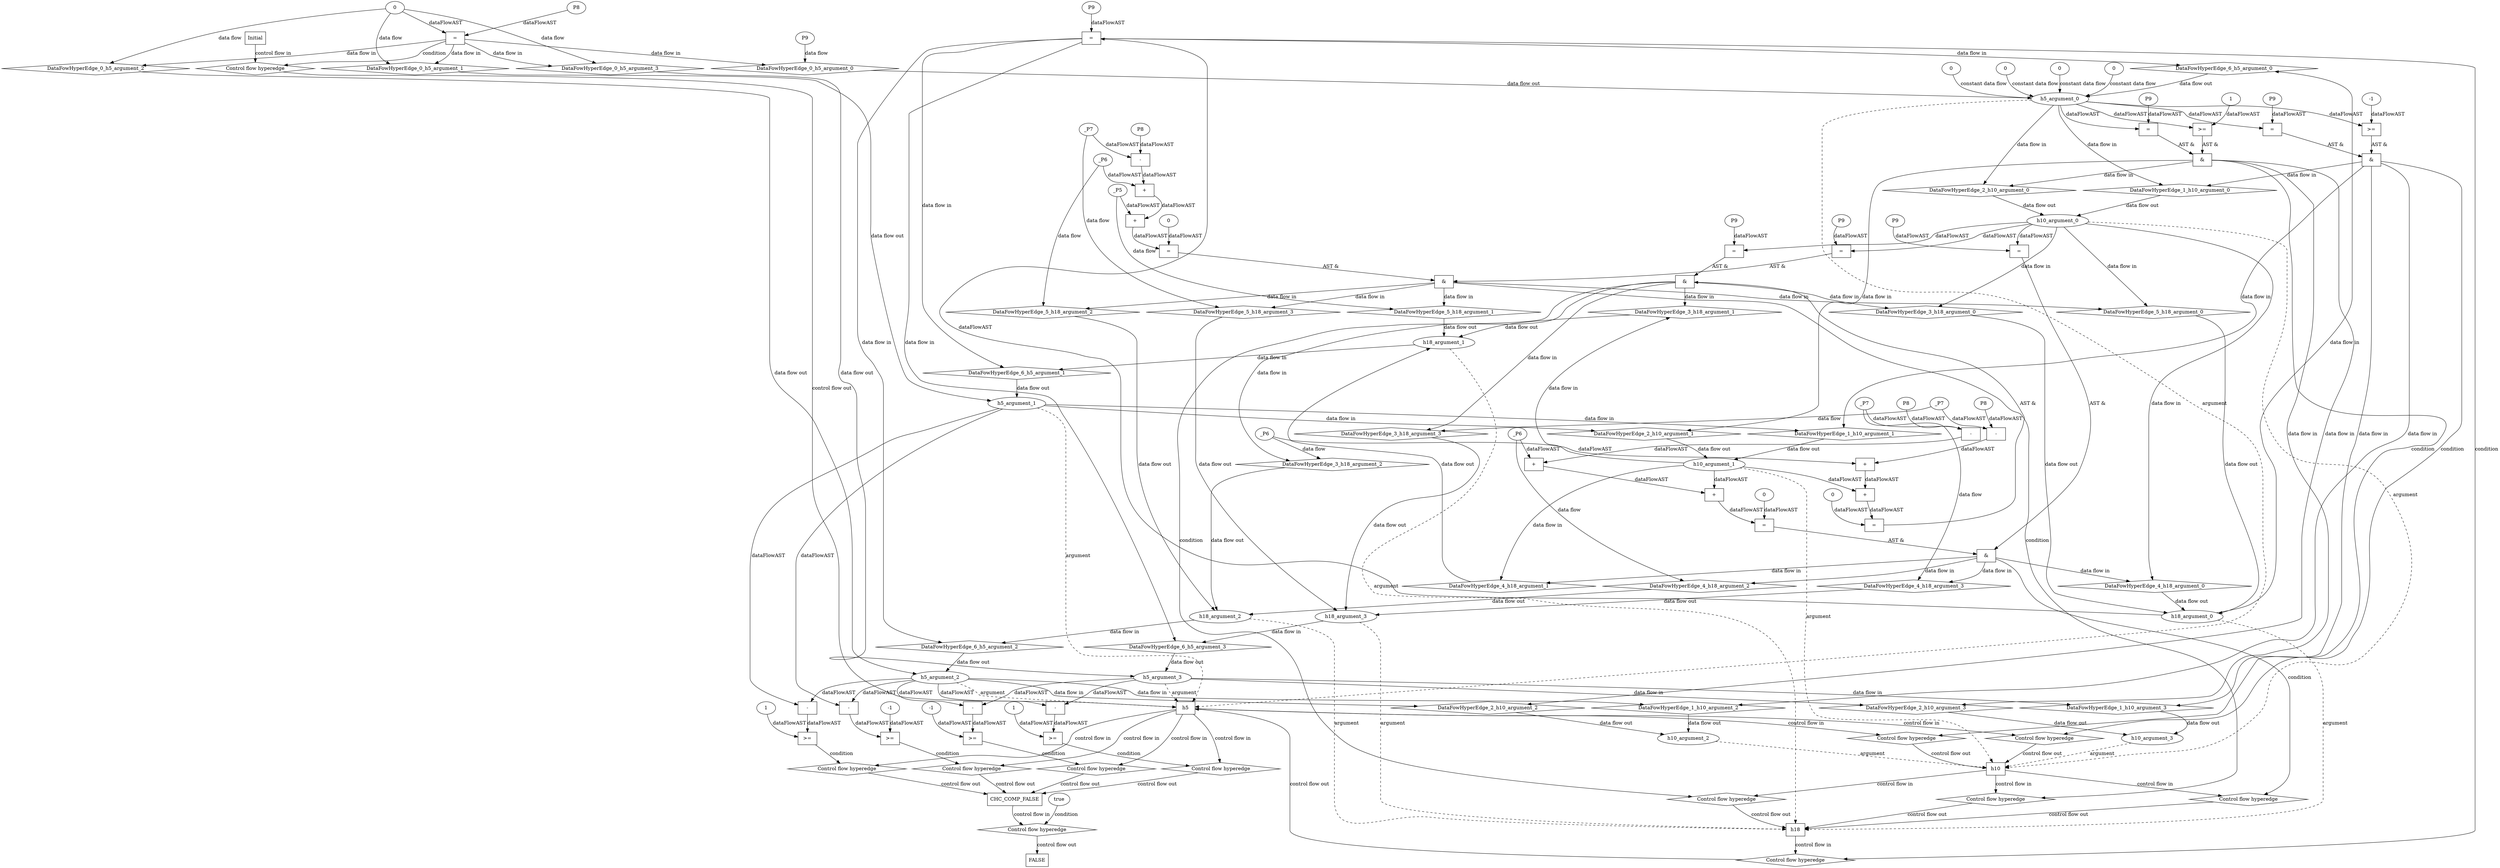 digraph dag {
"CHC_COMP_FALSE" [label="CHC_COMP_FALSE" nodeName="CHC_COMP_FALSE" class=cfn  shape="rect"];
"h10" [label="h10" nodeName="h10" class=cfn  shape="rect"];
"h18" [label="h18" nodeName="h18" class=cfn  shape="rect"];
"h5" [label="h5" nodeName="h5" class=cfn  shape="rect"];
FALSE [label="FALSE" nodeName=FALSE class=cfn  shape="rect"];
Initial [label="Initial" nodeName=Initial class=cfn  shape="rect"];
ControlFowHyperEdge_0 [label="Control flow hyperedge" nodeName=ControlFowHyperEdge_0 class=controlFlowHyperEdge shape="diamond"];
"Initial" -> ControlFowHyperEdge_0 [label="control flow in"]
ControlFowHyperEdge_0 -> "h5" [label="control flow out"]
ControlFowHyperEdge_1 [label="Control flow hyperedge" nodeName=ControlFowHyperEdge_1 class=controlFlowHyperEdge shape="diamond"];
"h5" -> ControlFowHyperEdge_1 [label="control flow in"]
ControlFowHyperEdge_1 -> "h10" [label="control flow out"]
ControlFowHyperEdge_2 [label="Control flow hyperedge" nodeName=ControlFowHyperEdge_2 class=controlFlowHyperEdge shape="diamond"];
"h5" -> ControlFowHyperEdge_2 [label="control flow in"]
ControlFowHyperEdge_2 -> "h10" [label="control flow out"]
ControlFowHyperEdge_3 [label="Control flow hyperedge" nodeName=ControlFowHyperEdge_3 class=controlFlowHyperEdge shape="diamond"];
"h10" -> ControlFowHyperEdge_3 [label="control flow in"]
ControlFowHyperEdge_3 -> "h18" [label="control flow out"]
ControlFowHyperEdge_4 [label="Control flow hyperedge" nodeName=ControlFowHyperEdge_4 class=controlFlowHyperEdge shape="diamond"];
"h10" -> ControlFowHyperEdge_4 [label="control flow in"]
ControlFowHyperEdge_4 -> "h18" [label="control flow out"]
ControlFowHyperEdge_5 [label="Control flow hyperedge" nodeName=ControlFowHyperEdge_5 class=controlFlowHyperEdge shape="diamond"];
"h10" -> ControlFowHyperEdge_5 [label="control flow in"]
ControlFowHyperEdge_5 -> "h18" [label="control flow out"]
ControlFowHyperEdge_6 [label="Control flow hyperedge" nodeName=ControlFowHyperEdge_6 class=controlFlowHyperEdge shape="diamond"];
"h18" -> ControlFowHyperEdge_6 [label="control flow in"]
ControlFowHyperEdge_6 -> "h5" [label="control flow out"]
ControlFowHyperEdge_7 [label="Control flow hyperedge" nodeName=ControlFowHyperEdge_7 class=controlFlowHyperEdge shape="diamond"];
"h5" -> ControlFowHyperEdge_7 [label="control flow in"]
ControlFowHyperEdge_7 -> "CHC_COMP_FALSE" [label="control flow out"]
ControlFowHyperEdge_8 [label="Control flow hyperedge" nodeName=ControlFowHyperEdge_8 class=controlFlowHyperEdge shape="diamond"];
"h5" -> ControlFowHyperEdge_8 [label="control flow in"]
ControlFowHyperEdge_8 -> "CHC_COMP_FALSE" [label="control flow out"]
ControlFowHyperEdge_9 [label="Control flow hyperedge" nodeName=ControlFowHyperEdge_9 class=controlFlowHyperEdge shape="diamond"];
"h5" -> ControlFowHyperEdge_9 [label="control flow in"]
ControlFowHyperEdge_9 -> "CHC_COMP_FALSE" [label="control flow out"]
ControlFowHyperEdge_10 [label="Control flow hyperedge" nodeName=ControlFowHyperEdge_10 class=controlFlowHyperEdge shape="diamond"];
"h5" -> ControlFowHyperEdge_10 [label="control flow in"]
ControlFowHyperEdge_10 -> "CHC_COMP_FALSE" [label="control flow out"]
ControlFowHyperEdge_11 [label="Control flow hyperedge" nodeName=ControlFowHyperEdge_11 class=controlFlowHyperEdge shape="diamond"];
"CHC_COMP_FALSE" -> ControlFowHyperEdge_11 [label="control flow in"]
ControlFowHyperEdge_11 -> "FALSE" [label="control flow out"]
"h5_argument_0" [label="h5_argument_0" nodeName=argument0 class=argument  head="h5" shape="oval"];
"h5_argument_0" -> "h5"[label="argument" style="dashed"]
"h5_argument_1" [label="h5_argument_1" nodeName=argument1 class=argument  head="h5" shape="oval"];
"h5_argument_1" -> "h5"[label="argument" style="dashed"]
"h5_argument_2" [label="h5_argument_2" nodeName=argument2 class=argument  head="h5" shape="oval"];
"h5_argument_2" -> "h5"[label="argument" style="dashed"]
"h5_argument_3" [label="h5_argument_3" nodeName=argument3 class=argument  head="h5" shape="oval"];
"h5_argument_3" -> "h5"[label="argument" style="dashed"]
"h10_argument_0" [label="h10_argument_0" nodeName=argument0 class=argument  head="h10" shape="oval"];
"h10_argument_0" -> "h10"[label="argument" style="dashed"]
"h10_argument_1" [label="h10_argument_1" nodeName=argument1 class=argument  head="h10" shape="oval"];
"h10_argument_1" -> "h10"[label="argument" style="dashed"]
"h10_argument_2" [label="h10_argument_2" nodeName=argument2 class=argument  head="h10" shape="oval"];
"h10_argument_2" -> "h10"[label="argument" style="dashed"]
"h10_argument_3" [label="h10_argument_3" nodeName=argument3 class=argument  head="h10" shape="oval"];
"h10_argument_3" -> "h10"[label="argument" style="dashed"]
"h18_argument_0" [label="h18_argument_0" nodeName=argument0 class=argument  head="h18" shape="oval"];
"h18_argument_0" -> "h18"[label="argument" style="dashed"]
"h18_argument_1" [label="h18_argument_1" nodeName=argument1 class=argument  head="h18" shape="oval"];
"h18_argument_1" -> "h18"[label="argument" style="dashed"]
"h18_argument_2" [label="h18_argument_2" nodeName=argument2 class=argument  head="h18" shape="oval"];
"h18_argument_2" -> "h18"[label="argument" style="dashed"]
"h18_argument_3" [label="h18_argument_3" nodeName=argument3 class=argument  head="h18" shape="oval"];
"h18_argument_3" -> "h18"[label="argument" style="dashed"]

"xxxh5___Initial_0xxxguard_0_node_0" [label="=" nodeName="xxxh5___Initial_0xxxguard_0_node_0" class=Operator  shape="rect"];
"xxxh5___Initial_0xxxguard_0_node_1" [label="P8" nodeName="xxxh5___Initial_0xxxguard_0_node_1" class=Constant ];
"xxxh5___Initial_0xxxguard_0_node_1" -> "xxxh5___Initial_0xxxguard_0_node_0"[label="dataFlowAST"]
"xxxh5___Initial_0xxxdataFlow1_node_0" -> "xxxh5___Initial_0xxxguard_0_node_0"[label="dataFlowAST"]

"xxxh5___Initial_0xxxguard_0_node_0" -> "ControlFowHyperEdge_0" [label="condition"];
"xxxh5___Initial_0xxxdataFlow_0_node_0" [label="P9" nodeName="xxxh5___Initial_0xxxdataFlow_0_node_0" class=Constant ];

"xxxh5___Initial_0xxxdataFlow_0_node_0" -> "DataFowHyperEdge_0_h5_argument_0" [label="data flow"];
"xxxh5___Initial_0xxxdataFlow1_node_0" [label="0" nodeName="xxxh5___Initial_0xxxdataFlow1_node_0" class=Literal ];

"xxxh5___Initial_0xxxdataFlow1_node_0" -> "DataFowHyperEdge_0_h5_argument_1" [label="data flow"];

"xxxh5___Initial_0xxxdataFlow1_node_0" -> "DataFowHyperEdge_0_h5_argument_2" [label="data flow"];

"xxxh5___Initial_0xxxdataFlow1_node_0" -> "DataFowHyperEdge_0_h5_argument_3" [label="data flow"];
"xxxh10___h5_1xxx_and" [label="&" nodeName="xxxh10___h5_1xxx_and" class=Operator shape="rect"];
"xxxh10___h5_1xxxguard_0_node_0" [label=">=" nodeName="xxxh10___h5_1xxxguard_0_node_0" class=Operator  shape="rect"];
"xxxh10___h5_1xxxguard_0_node_1" [label="-1" nodeName="xxxh10___h5_1xxxguard_0_node_1" class=Literal ];
"xxxh10___h5_1xxxguard_0_node_1" -> "xxxh10___h5_1xxxguard_0_node_0"[label="dataFlowAST"]
"h5_argument_0" -> "xxxh10___h5_1xxxguard_0_node_0"[label="dataFlowAST"]

"xxxh10___h5_1xxxguard_0_node_0" -> "xxxh10___h5_1xxx_and" [label="AST &"];
"xxxh10___h5_1xxxguard1_node_0" [label="=" nodeName="xxxh10___h5_1xxxguard1_node_0" class=Operator  shape="rect"];
"xxxh10___h5_1xxxguard1_node_1" [label="P9" nodeName="xxxh10___h5_1xxxguard1_node_1" class=Constant ];
"xxxh10___h5_1xxxguard1_node_1" -> "xxxh10___h5_1xxxguard1_node_0"[label="dataFlowAST"]
"h5_argument_0" -> "xxxh10___h5_1xxxguard1_node_0"[label="dataFlowAST"]

"xxxh10___h5_1xxxguard1_node_0" -> "xxxh10___h5_1xxx_and" [label="AST &"];
"xxxh10___h5_1xxx_and" -> "ControlFowHyperEdge_1" [label="condition"];
"xxxh10___h5_2xxx_and" [label="&" nodeName="xxxh10___h5_2xxx_and" class=Operator shape="rect"];
"xxxh10___h5_2xxxguard_0_node_0" [label=">=" nodeName="xxxh10___h5_2xxxguard_0_node_0" class=Operator  shape="rect"];
"xxxh10___h5_2xxxguard_0_node_2" [label="1" nodeName="xxxh10___h5_2xxxguard_0_node_2" class=Literal ];
"h5_argument_0" -> "xxxh10___h5_2xxxguard_0_node_0"[label="dataFlowAST"]
"xxxh10___h5_2xxxguard_0_node_2" -> "xxxh10___h5_2xxxguard_0_node_0"[label="dataFlowAST"]

"xxxh10___h5_2xxxguard_0_node_0" -> "xxxh10___h5_2xxx_and" [label="AST &"];
"xxxh10___h5_2xxxguard1_node_0" [label="=" nodeName="xxxh10___h5_2xxxguard1_node_0" class=Operator  shape="rect"];
"xxxh10___h5_2xxxguard1_node_1" [label="P9" nodeName="xxxh10___h5_2xxxguard1_node_1" class=Constant ];
"xxxh10___h5_2xxxguard1_node_1" -> "xxxh10___h5_2xxxguard1_node_0"[label="dataFlowAST"]
"h5_argument_0" -> "xxxh10___h5_2xxxguard1_node_0"[label="dataFlowAST"]

"xxxh10___h5_2xxxguard1_node_0" -> "xxxh10___h5_2xxx_and" [label="AST &"];
"xxxh10___h5_2xxx_and" -> "ControlFowHyperEdge_2" [label="condition"];
"xxxh18___h10_3xxx_and" [label="&" nodeName="xxxh18___h10_3xxx_and" class=Operator shape="rect"];
"xxxh18___h10_3xxxguard_0_node_0" [label="=" nodeName="xxxh18___h10_3xxxguard_0_node_0" class=Operator  shape="rect"];
"xxxh18___h10_3xxxguard_0_node_1" [label="P9" nodeName="xxxh18___h10_3xxxguard_0_node_1" class=Constant ];
"xxxh18___h10_3xxxguard_0_node_1" -> "xxxh18___h10_3xxxguard_0_node_0"[label="dataFlowAST"]
"h10_argument_0" -> "xxxh18___h10_3xxxguard_0_node_0"[label="dataFlowAST"]

"xxxh18___h10_3xxxguard_0_node_0" -> "xxxh18___h10_3xxx_and" [label="AST &"];
"xxxh18___h10_3xxxguard1_node_0" [label="=" nodeName="xxxh18___h10_3xxxguard1_node_0" class=Operator  shape="rect"];
"xxxh18___h10_3xxxguard1_node_1" [label="+" nodeName="xxxh18___h10_3xxxguard1_node_1" class= Operator shape="rect"];
"xxxh18___h10_3xxxguard1_node_3" [label="+" nodeName="xxxh18___h10_3xxxguard1_node_3" class= Operator shape="rect"];
"xxxh18___h10_3xxxguard1_node_5" [label="-" nodeName="xxxh18___h10_3xxxguard1_node_5" class= Operator shape="rect"];
"xxxh18___h10_3xxxguard1_node_7" [label="P8" nodeName="xxxh18___h10_3xxxguard1_node_7" class=Constant ];
"xxxh18___h10_3xxxguard1_node_8" [label="0" nodeName="xxxh18___h10_3xxxguard1_node_8" class=Literal ];
"xxxh18___h10_3xxxguard1_node_1" -> "xxxh18___h10_3xxxguard1_node_0"[label="dataFlowAST"]
"xxxh18___h10_3xxxguard1_node_8" -> "xxxh18___h10_3xxxguard1_node_0"[label="dataFlowAST"]
"h10_argument_1" -> "xxxh18___h10_3xxxguard1_node_1"[label="dataFlowAST"]
"xxxh18___h10_3xxxguard1_node_3" -> "xxxh18___h10_3xxxguard1_node_1"[label="dataFlowAST"]
"xxxh18___h10_3xxxdataFlow_0_node_0" -> "xxxh18___h10_3xxxguard1_node_3"[label="dataFlowAST"]
"xxxh18___h10_3xxxguard1_node_5" -> "xxxh18___h10_3xxxguard1_node_3"[label="dataFlowAST"]
"xxxh18___h10_3xxxdataFlow1_node_0" -> "xxxh18___h10_3xxxguard1_node_5"[label="dataFlowAST"]
"xxxh18___h10_3xxxguard1_node_7" -> "xxxh18___h10_3xxxguard1_node_5"[label="dataFlowAST"]

"xxxh18___h10_3xxxguard1_node_0" -> "xxxh18___h10_3xxx_and" [label="AST &"];
"xxxh18___h10_3xxx_and" -> "ControlFowHyperEdge_3" [label="condition"];
"xxxh18___h10_3xxxdataFlow_0_node_0" [label="_P6" nodeName="xxxh18___h10_3xxxdataFlow_0_node_0" class=Constant ];

"xxxh18___h10_3xxxdataFlow_0_node_0" -> "DataFowHyperEdge_3_h18_argument_2" [label="data flow"];
"xxxh18___h10_3xxxdataFlow1_node_0" [label="_P7" nodeName="xxxh18___h10_3xxxdataFlow1_node_0" class=Constant ];

"xxxh18___h10_3xxxdataFlow1_node_0" -> "DataFowHyperEdge_3_h18_argument_3" [label="data flow"];
"xxxh18___h10_4xxx_and" [label="&" nodeName="xxxh18___h10_4xxx_and" class=Operator shape="rect"];
"xxxh18___h10_4xxxguard_0_node_0" [label="=" nodeName="xxxh18___h10_4xxxguard_0_node_0" class=Operator  shape="rect"];
"xxxh18___h10_4xxxguard_0_node_1" [label="P9" nodeName="xxxh18___h10_4xxxguard_0_node_1" class=Constant ];
"xxxh18___h10_4xxxguard_0_node_1" -> "xxxh18___h10_4xxxguard_0_node_0"[label="dataFlowAST"]
"h10_argument_0" -> "xxxh18___h10_4xxxguard_0_node_0"[label="dataFlowAST"]

"xxxh18___h10_4xxxguard_0_node_0" -> "xxxh18___h10_4xxx_and" [label="AST &"];
"xxxh18___h10_4xxxguard1_node_0" [label="=" nodeName="xxxh18___h10_4xxxguard1_node_0" class=Operator  shape="rect"];
"xxxh18___h10_4xxxguard1_node_1" [label="+" nodeName="xxxh18___h10_4xxxguard1_node_1" class= Operator shape="rect"];
"xxxh18___h10_4xxxguard1_node_3" [label="+" nodeName="xxxh18___h10_4xxxguard1_node_3" class= Operator shape="rect"];
"xxxh18___h10_4xxxguard1_node_5" [label="-" nodeName="xxxh18___h10_4xxxguard1_node_5" class= Operator shape="rect"];
"xxxh18___h10_4xxxguard1_node_7" [label="P8" nodeName="xxxh18___h10_4xxxguard1_node_7" class=Constant ];
"xxxh18___h10_4xxxguard1_node_8" [label="0" nodeName="xxxh18___h10_4xxxguard1_node_8" class=Literal ];
"xxxh18___h10_4xxxguard1_node_1" -> "xxxh18___h10_4xxxguard1_node_0"[label="dataFlowAST"]
"xxxh18___h10_4xxxguard1_node_8" -> "xxxh18___h10_4xxxguard1_node_0"[label="dataFlowAST"]
"h10_argument_1" -> "xxxh18___h10_4xxxguard1_node_1"[label="dataFlowAST"]
"xxxh18___h10_4xxxguard1_node_3" -> "xxxh18___h10_4xxxguard1_node_1"[label="dataFlowAST"]
"xxxh18___h10_4xxxdataFlow_0_node_0" -> "xxxh18___h10_4xxxguard1_node_3"[label="dataFlowAST"]
"xxxh18___h10_4xxxguard1_node_5" -> "xxxh18___h10_4xxxguard1_node_3"[label="dataFlowAST"]
"xxxh18___h10_4xxxdataFlow1_node_0" -> "xxxh18___h10_4xxxguard1_node_5"[label="dataFlowAST"]
"xxxh18___h10_4xxxguard1_node_7" -> "xxxh18___h10_4xxxguard1_node_5"[label="dataFlowAST"]

"xxxh18___h10_4xxxguard1_node_0" -> "xxxh18___h10_4xxx_and" [label="AST &"];
"xxxh18___h10_4xxx_and" -> "ControlFowHyperEdge_4" [label="condition"];
"xxxh18___h10_4xxxdataFlow_0_node_0" [label="_P6" nodeName="xxxh18___h10_4xxxdataFlow_0_node_0" class=Constant ];

"xxxh18___h10_4xxxdataFlow_0_node_0" -> "DataFowHyperEdge_4_h18_argument_2" [label="data flow"];
"xxxh18___h10_4xxxdataFlow1_node_0" [label="_P7" nodeName="xxxh18___h10_4xxxdataFlow1_node_0" class=Constant ];

"xxxh18___h10_4xxxdataFlow1_node_0" -> "DataFowHyperEdge_4_h18_argument_3" [label="data flow"];
"xxxh18___h10_5xxx_and" [label="&" nodeName="xxxh18___h10_5xxx_and" class=Operator shape="rect"];
"xxxh18___h10_5xxxguard_0_node_0" [label="=" nodeName="xxxh18___h10_5xxxguard_0_node_0" class=Operator  shape="rect"];
"xxxh18___h10_5xxxguard_0_node_1" [label="P9" nodeName="xxxh18___h10_5xxxguard_0_node_1" class=Constant ];
"xxxh18___h10_5xxxguard_0_node_1" -> "xxxh18___h10_5xxxguard_0_node_0"[label="dataFlowAST"]
"h10_argument_0" -> "xxxh18___h10_5xxxguard_0_node_0"[label="dataFlowAST"]

"xxxh18___h10_5xxxguard_0_node_0" -> "xxxh18___h10_5xxx_and" [label="AST &"];
"xxxh18___h10_5xxxguard1_node_0" [label="=" nodeName="xxxh18___h10_5xxxguard1_node_0" class=Operator  shape="rect"];
"xxxh18___h10_5xxxguard1_node_1" [label="+" nodeName="xxxh18___h10_5xxxguard1_node_1" class= Operator shape="rect"];
"xxxh18___h10_5xxxguard1_node_3" [label="+" nodeName="xxxh18___h10_5xxxguard1_node_3" class= Operator shape="rect"];
"xxxh18___h10_5xxxguard1_node_5" [label="-" nodeName="xxxh18___h10_5xxxguard1_node_5" class= Operator shape="rect"];
"xxxh18___h10_5xxxguard1_node_7" [label="P8" nodeName="xxxh18___h10_5xxxguard1_node_7" class=Constant ];
"xxxh18___h10_5xxxguard1_node_8" [label="0" nodeName="xxxh18___h10_5xxxguard1_node_8" class=Literal ];
"xxxh18___h10_5xxxguard1_node_1" -> "xxxh18___h10_5xxxguard1_node_0"[label="dataFlowAST"]
"xxxh18___h10_5xxxguard1_node_8" -> "xxxh18___h10_5xxxguard1_node_0"[label="dataFlowAST"]
"xxxh18___h10_5xxxdataFlow_0_node_0" -> "xxxh18___h10_5xxxguard1_node_1"[label="dataFlowAST"]
"xxxh18___h10_5xxxguard1_node_3" -> "xxxh18___h10_5xxxguard1_node_1"[label="dataFlowAST"]
"xxxh18___h10_5xxxdataFlow1_node_0" -> "xxxh18___h10_5xxxguard1_node_3"[label="dataFlowAST"]
"xxxh18___h10_5xxxguard1_node_5" -> "xxxh18___h10_5xxxguard1_node_3"[label="dataFlowAST"]
"xxxh18___h10_5xxxdataFlow2_node_0" -> "xxxh18___h10_5xxxguard1_node_5"[label="dataFlowAST"]
"xxxh18___h10_5xxxguard1_node_7" -> "xxxh18___h10_5xxxguard1_node_5"[label="dataFlowAST"]

"xxxh18___h10_5xxxguard1_node_0" -> "xxxh18___h10_5xxx_and" [label="AST &"];
"xxxh18___h10_5xxx_and" -> "ControlFowHyperEdge_5" [label="condition"];
"xxxh18___h10_5xxxdataFlow_0_node_0" [label="_P5" nodeName="xxxh18___h10_5xxxdataFlow_0_node_0" class=Constant ];

"xxxh18___h10_5xxxdataFlow_0_node_0" -> "DataFowHyperEdge_5_h18_argument_1" [label="data flow"];
"xxxh18___h10_5xxxdataFlow1_node_0" [label="_P6" nodeName="xxxh18___h10_5xxxdataFlow1_node_0" class=Constant ];

"xxxh18___h10_5xxxdataFlow1_node_0" -> "DataFowHyperEdge_5_h18_argument_2" [label="data flow"];
"xxxh18___h10_5xxxdataFlow2_node_0" [label="_P7" nodeName="xxxh18___h10_5xxxdataFlow2_node_0" class=Constant ];

"xxxh18___h10_5xxxdataFlow2_node_0" -> "DataFowHyperEdge_5_h18_argument_3" [label="data flow"];
"xxxh5___h18_6xxxguard_0_node_0" [label="=" nodeName="xxxh5___h18_6xxxguard_0_node_0" class=Operator  shape="rect"];
"xxxh5___h18_6xxxguard_0_node_1" [label="P9" nodeName="xxxh5___h18_6xxxguard_0_node_1" class=Constant ];
"xxxh5___h18_6xxxguard_0_node_1" -> "xxxh5___h18_6xxxguard_0_node_0"[label="dataFlowAST"]
"h18_argument_0" -> "xxxh5___h18_6xxxguard_0_node_0"[label="dataFlowAST"]

"xxxh5___h18_6xxxguard_0_node_0" -> "ControlFowHyperEdge_6" [label="condition"];
"xxxCHC_COMP_FALSE___h5_7xxxguard_0_node_0" [label=">=" nodeName="xxxCHC_COMP_FALSE___h5_7xxxguard_0_node_0" class=Operator  shape="rect"];
"xxxCHC_COMP_FALSE___h5_7xxxguard_0_node_1" [label="-1" nodeName="xxxCHC_COMP_FALSE___h5_7xxxguard_0_node_1" class=Literal ];
"xxxCHC_COMP_FALSE___h5_7xxxguard_0_node_2" [label="-" nodeName="xxxCHC_COMP_FALSE___h5_7xxxguard_0_node_2" class= Operator shape="rect"];
"xxxCHC_COMP_FALSE___h5_7xxxguard_0_node_1" -> "xxxCHC_COMP_FALSE___h5_7xxxguard_0_node_0"[label="dataFlowAST"]
"xxxCHC_COMP_FALSE___h5_7xxxguard_0_node_2" -> "xxxCHC_COMP_FALSE___h5_7xxxguard_0_node_0"[label="dataFlowAST"]
"h5_argument_1" -> "xxxCHC_COMP_FALSE___h5_7xxxguard_0_node_2"[label="dataFlowAST"]
"h5_argument_2" -> "xxxCHC_COMP_FALSE___h5_7xxxguard_0_node_2"[label="dataFlowAST"]

"xxxCHC_COMP_FALSE___h5_7xxxguard_0_node_0" -> "ControlFowHyperEdge_7" [label="condition"];
"xxxCHC_COMP_FALSE___h5_8xxxguard_0_node_0" [label=">=" nodeName="xxxCHC_COMP_FALSE___h5_8xxxguard_0_node_0" class=Operator  shape="rect"];
"xxxCHC_COMP_FALSE___h5_8xxxguard_0_node_1" [label="-" nodeName="xxxCHC_COMP_FALSE___h5_8xxxguard_0_node_1" class= Operator shape="rect"];
"xxxCHC_COMP_FALSE___h5_8xxxguard_0_node_4" [label="1" nodeName="xxxCHC_COMP_FALSE___h5_8xxxguard_0_node_4" class=Literal ];
"xxxCHC_COMP_FALSE___h5_8xxxguard_0_node_1" -> "xxxCHC_COMP_FALSE___h5_8xxxguard_0_node_0"[label="dataFlowAST"]
"xxxCHC_COMP_FALSE___h5_8xxxguard_0_node_4" -> "xxxCHC_COMP_FALSE___h5_8xxxguard_0_node_0"[label="dataFlowAST"]
"h5_argument_1" -> "xxxCHC_COMP_FALSE___h5_8xxxguard_0_node_1"[label="dataFlowAST"]
"h5_argument_2" -> "xxxCHC_COMP_FALSE___h5_8xxxguard_0_node_1"[label="dataFlowAST"]

"xxxCHC_COMP_FALSE___h5_8xxxguard_0_node_0" -> "ControlFowHyperEdge_8" [label="condition"];
"xxxCHC_COMP_FALSE___h5_9xxxguard_0_node_0" [label=">=" nodeName="xxxCHC_COMP_FALSE___h5_9xxxguard_0_node_0" class=Operator  shape="rect"];
"xxxCHC_COMP_FALSE___h5_9xxxguard_0_node_1" [label="-1" nodeName="xxxCHC_COMP_FALSE___h5_9xxxguard_0_node_1" class=Literal ];
"xxxCHC_COMP_FALSE___h5_9xxxguard_0_node_2" [label="-" nodeName="xxxCHC_COMP_FALSE___h5_9xxxguard_0_node_2" class= Operator shape="rect"];
"xxxCHC_COMP_FALSE___h5_9xxxguard_0_node_1" -> "xxxCHC_COMP_FALSE___h5_9xxxguard_0_node_0"[label="dataFlowAST"]
"xxxCHC_COMP_FALSE___h5_9xxxguard_0_node_2" -> "xxxCHC_COMP_FALSE___h5_9xxxguard_0_node_0"[label="dataFlowAST"]
"h5_argument_2" -> "xxxCHC_COMP_FALSE___h5_9xxxguard_0_node_2"[label="dataFlowAST"]
"h5_argument_3" -> "xxxCHC_COMP_FALSE___h5_9xxxguard_0_node_2"[label="dataFlowAST"]

"xxxCHC_COMP_FALSE___h5_9xxxguard_0_node_0" -> "ControlFowHyperEdge_9" [label="condition"];
"xxxCHC_COMP_FALSE___h5_10xxxguard_0_node_0" [label=">=" nodeName="xxxCHC_COMP_FALSE___h5_10xxxguard_0_node_0" class=Operator  shape="rect"];
"xxxCHC_COMP_FALSE___h5_10xxxguard_0_node_1" [label="-" nodeName="xxxCHC_COMP_FALSE___h5_10xxxguard_0_node_1" class= Operator shape="rect"];
"xxxCHC_COMP_FALSE___h5_10xxxguard_0_node_4" [label="1" nodeName="xxxCHC_COMP_FALSE___h5_10xxxguard_0_node_4" class=Literal ];
"xxxCHC_COMP_FALSE___h5_10xxxguard_0_node_1" -> "xxxCHC_COMP_FALSE___h5_10xxxguard_0_node_0"[label="dataFlowAST"]
"xxxCHC_COMP_FALSE___h5_10xxxguard_0_node_4" -> "xxxCHC_COMP_FALSE___h5_10xxxguard_0_node_0"[label="dataFlowAST"]
"h5_argument_2" -> "xxxCHC_COMP_FALSE___h5_10xxxguard_0_node_1"[label="dataFlowAST"]
"h5_argument_3" -> "xxxCHC_COMP_FALSE___h5_10xxxguard_0_node_1"[label="dataFlowAST"]

"xxxCHC_COMP_FALSE___h5_10xxxguard_0_node_0" -> "ControlFowHyperEdge_10" [label="condition"];
"xxxFALSE___CHC_COMP_FALSE_11xxxguard_0_node_0" [label="true" nodeName="xxxFALSE___CHC_COMP_FALSE_11xxxguard_0_node_0" class=BoolValue ];

"xxxFALSE___CHC_COMP_FALSE_11xxxguard_0_node_0" -> "ControlFowHyperEdge_11" [label="condition"];
"DataFowHyperEdge_0_h5_argument_0" [label="DataFowHyperEdge_0_h5_argument_0" nodeName="DataFowHyperEdge_0_h5_argument_0" class=DataFlowHyperedge shape="diamond"];
"DataFowHyperEdge_0_h5_argument_0" -> "h5_argument_0"[label="data flow out"]
"xxxh5___Initial_0xxxguard_0_node_0" -> "DataFowHyperEdge_0_h5_argument_0"[label="data flow in"]
"DataFowHyperEdge_0_h5_argument_1" [label="DataFowHyperEdge_0_h5_argument_1" nodeName="DataFowHyperEdge_0_h5_argument_1" class=DataFlowHyperedge shape="diamond"];
"DataFowHyperEdge_0_h5_argument_1" -> "h5_argument_1"[label="data flow out"]
"xxxh5___Initial_0xxxguard_0_node_0" -> "DataFowHyperEdge_0_h5_argument_1"[label="data flow in"]
"DataFowHyperEdge_0_h5_argument_2" [label="DataFowHyperEdge_0_h5_argument_2" nodeName="DataFowHyperEdge_0_h5_argument_2" class=DataFlowHyperedge shape="diamond"];
"DataFowHyperEdge_0_h5_argument_2" -> "h5_argument_2"[label="data flow out"]
"xxxh5___Initial_0xxxguard_0_node_0" -> "DataFowHyperEdge_0_h5_argument_2"[label="data flow in"]
"DataFowHyperEdge_0_h5_argument_3" [label="DataFowHyperEdge_0_h5_argument_3" nodeName="DataFowHyperEdge_0_h5_argument_3" class=DataFlowHyperedge shape="diamond"];
"DataFowHyperEdge_0_h5_argument_3" -> "h5_argument_3"[label="data flow out"]
"xxxh5___Initial_0xxxguard_0_node_0" -> "DataFowHyperEdge_0_h5_argument_3"[label="data flow in"]
"DataFowHyperEdge_1_h10_argument_0" [label="DataFowHyperEdge_1_h10_argument_0" nodeName="DataFowHyperEdge_1_h10_argument_0" class=DataFlowHyperedge shape="diamond"];
"DataFowHyperEdge_1_h10_argument_0" -> "h10_argument_0"[label="data flow out"]
"xxxh10___h5_1xxx_and" -> "DataFowHyperEdge_1_h10_argument_0"[label="data flow in"]
"DataFowHyperEdge_1_h10_argument_1" [label="DataFowHyperEdge_1_h10_argument_1" nodeName="DataFowHyperEdge_1_h10_argument_1" class=DataFlowHyperedge shape="diamond"];
"DataFowHyperEdge_1_h10_argument_1" -> "h10_argument_1"[label="data flow out"]
"xxxh10___h5_1xxx_and" -> "DataFowHyperEdge_1_h10_argument_1"[label="data flow in"]
"DataFowHyperEdge_1_h10_argument_2" [label="DataFowHyperEdge_1_h10_argument_2" nodeName="DataFowHyperEdge_1_h10_argument_2" class=DataFlowHyperedge shape="diamond"];
"DataFowHyperEdge_1_h10_argument_2" -> "h10_argument_2"[label="data flow out"]
"xxxh10___h5_1xxx_and" -> "DataFowHyperEdge_1_h10_argument_2"[label="data flow in"]
"DataFowHyperEdge_1_h10_argument_3" [label="DataFowHyperEdge_1_h10_argument_3" nodeName="DataFowHyperEdge_1_h10_argument_3" class=DataFlowHyperedge shape="diamond"];
"DataFowHyperEdge_1_h10_argument_3" -> "h10_argument_3"[label="data flow out"]
"xxxh10___h5_1xxx_and" -> "DataFowHyperEdge_1_h10_argument_3"[label="data flow in"]
"DataFowHyperEdge_2_h10_argument_0" [label="DataFowHyperEdge_2_h10_argument_0" nodeName="DataFowHyperEdge_2_h10_argument_0" class=DataFlowHyperedge shape="diamond"];
"DataFowHyperEdge_2_h10_argument_0" -> "h10_argument_0"[label="data flow out"]
"xxxh10___h5_2xxx_and" -> "DataFowHyperEdge_2_h10_argument_0"[label="data flow in"]
"DataFowHyperEdge_2_h10_argument_1" [label="DataFowHyperEdge_2_h10_argument_1" nodeName="DataFowHyperEdge_2_h10_argument_1" class=DataFlowHyperedge shape="diamond"];
"DataFowHyperEdge_2_h10_argument_1" -> "h10_argument_1"[label="data flow out"]
"xxxh10___h5_2xxx_and" -> "DataFowHyperEdge_2_h10_argument_1"[label="data flow in"]
"DataFowHyperEdge_2_h10_argument_2" [label="DataFowHyperEdge_2_h10_argument_2" nodeName="DataFowHyperEdge_2_h10_argument_2" class=DataFlowHyperedge shape="diamond"];
"DataFowHyperEdge_2_h10_argument_2" -> "h10_argument_2"[label="data flow out"]
"xxxh10___h5_2xxx_and" -> "DataFowHyperEdge_2_h10_argument_2"[label="data flow in"]
"DataFowHyperEdge_2_h10_argument_3" [label="DataFowHyperEdge_2_h10_argument_3" nodeName="DataFowHyperEdge_2_h10_argument_3" class=DataFlowHyperedge shape="diamond"];
"DataFowHyperEdge_2_h10_argument_3" -> "h10_argument_3"[label="data flow out"]
"xxxh10___h5_2xxx_and" -> "DataFowHyperEdge_2_h10_argument_3"[label="data flow in"]
"DataFowHyperEdge_3_h18_argument_0" [label="DataFowHyperEdge_3_h18_argument_0" nodeName="DataFowHyperEdge_3_h18_argument_0" class=DataFlowHyperedge shape="diamond"];
"DataFowHyperEdge_3_h18_argument_0" -> "h18_argument_0"[label="data flow out"]
"xxxh18___h10_3xxx_and" -> "DataFowHyperEdge_3_h18_argument_0"[label="data flow in"]
"DataFowHyperEdge_3_h18_argument_1" [label="DataFowHyperEdge_3_h18_argument_1" nodeName="DataFowHyperEdge_3_h18_argument_1" class=DataFlowHyperedge shape="diamond"];
"DataFowHyperEdge_3_h18_argument_1" -> "h18_argument_1"[label="data flow out"]
"xxxh18___h10_3xxx_and" -> "DataFowHyperEdge_3_h18_argument_1"[label="data flow in"]
"DataFowHyperEdge_3_h18_argument_2" [label="DataFowHyperEdge_3_h18_argument_2" nodeName="DataFowHyperEdge_3_h18_argument_2" class=DataFlowHyperedge shape="diamond"];
"DataFowHyperEdge_3_h18_argument_2" -> "h18_argument_2"[label="data flow out"]
"xxxh18___h10_3xxx_and" -> "DataFowHyperEdge_3_h18_argument_2"[label="data flow in"]
"DataFowHyperEdge_3_h18_argument_3" [label="DataFowHyperEdge_3_h18_argument_3" nodeName="DataFowHyperEdge_3_h18_argument_3" class=DataFlowHyperedge shape="diamond"];
"DataFowHyperEdge_3_h18_argument_3" -> "h18_argument_3"[label="data flow out"]
"xxxh18___h10_3xxx_and" -> "DataFowHyperEdge_3_h18_argument_3"[label="data flow in"]
"DataFowHyperEdge_4_h18_argument_0" [label="DataFowHyperEdge_4_h18_argument_0" nodeName="DataFowHyperEdge_4_h18_argument_0" class=DataFlowHyperedge shape="diamond"];
"DataFowHyperEdge_4_h18_argument_0" -> "h18_argument_0"[label="data flow out"]
"xxxh18___h10_4xxx_and" -> "DataFowHyperEdge_4_h18_argument_0"[label="data flow in"]
"DataFowHyperEdge_4_h18_argument_1" [label="DataFowHyperEdge_4_h18_argument_1" nodeName="DataFowHyperEdge_4_h18_argument_1" class=DataFlowHyperedge shape="diamond"];
"DataFowHyperEdge_4_h18_argument_1" -> "h18_argument_1"[label="data flow out"]
"xxxh18___h10_4xxx_and" -> "DataFowHyperEdge_4_h18_argument_1"[label="data flow in"]
"DataFowHyperEdge_4_h18_argument_2" [label="DataFowHyperEdge_4_h18_argument_2" nodeName="DataFowHyperEdge_4_h18_argument_2" class=DataFlowHyperedge shape="diamond"];
"DataFowHyperEdge_4_h18_argument_2" -> "h18_argument_2"[label="data flow out"]
"xxxh18___h10_4xxx_and" -> "DataFowHyperEdge_4_h18_argument_2"[label="data flow in"]
"DataFowHyperEdge_4_h18_argument_3" [label="DataFowHyperEdge_4_h18_argument_3" nodeName="DataFowHyperEdge_4_h18_argument_3" class=DataFlowHyperedge shape="diamond"];
"DataFowHyperEdge_4_h18_argument_3" -> "h18_argument_3"[label="data flow out"]
"xxxh18___h10_4xxx_and" -> "DataFowHyperEdge_4_h18_argument_3"[label="data flow in"]
"DataFowHyperEdge_5_h18_argument_0" [label="DataFowHyperEdge_5_h18_argument_0" nodeName="DataFowHyperEdge_5_h18_argument_0" class=DataFlowHyperedge shape="diamond"];
"DataFowHyperEdge_5_h18_argument_0" -> "h18_argument_0"[label="data flow out"]
"xxxh18___h10_5xxx_and" -> "DataFowHyperEdge_5_h18_argument_0"[label="data flow in"]
"DataFowHyperEdge_5_h18_argument_1" [label="DataFowHyperEdge_5_h18_argument_1" nodeName="DataFowHyperEdge_5_h18_argument_1" class=DataFlowHyperedge shape="diamond"];
"DataFowHyperEdge_5_h18_argument_1" -> "h18_argument_1"[label="data flow out"]
"xxxh18___h10_5xxx_and" -> "DataFowHyperEdge_5_h18_argument_1"[label="data flow in"]
"DataFowHyperEdge_5_h18_argument_2" [label="DataFowHyperEdge_5_h18_argument_2" nodeName="DataFowHyperEdge_5_h18_argument_2" class=DataFlowHyperedge shape="diamond"];
"DataFowHyperEdge_5_h18_argument_2" -> "h18_argument_2"[label="data flow out"]
"xxxh18___h10_5xxx_and" -> "DataFowHyperEdge_5_h18_argument_2"[label="data flow in"]
"DataFowHyperEdge_5_h18_argument_3" [label="DataFowHyperEdge_5_h18_argument_3" nodeName="DataFowHyperEdge_5_h18_argument_3" class=DataFlowHyperedge shape="diamond"];
"DataFowHyperEdge_5_h18_argument_3" -> "h18_argument_3"[label="data flow out"]
"xxxh18___h10_5xxx_and" -> "DataFowHyperEdge_5_h18_argument_3"[label="data flow in"]
"DataFowHyperEdge_6_h5_argument_0" [label="DataFowHyperEdge_6_h5_argument_0" nodeName="DataFowHyperEdge_6_h5_argument_0" class=DataFlowHyperedge shape="diamond"];
"DataFowHyperEdge_6_h5_argument_0" -> "h5_argument_0"[label="data flow out"]
"xxxh5___h18_6xxxguard_0_node_0" -> "DataFowHyperEdge_6_h5_argument_0"[label="data flow in"]
"DataFowHyperEdge_6_h5_argument_1" [label="DataFowHyperEdge_6_h5_argument_1" nodeName="DataFowHyperEdge_6_h5_argument_1" class=DataFlowHyperedge shape="diamond"];
"DataFowHyperEdge_6_h5_argument_1" -> "h5_argument_1"[label="data flow out"]
"xxxh5___h18_6xxxguard_0_node_0" -> "DataFowHyperEdge_6_h5_argument_1"[label="data flow in"]
"DataFowHyperEdge_6_h5_argument_2" [label="DataFowHyperEdge_6_h5_argument_2" nodeName="DataFowHyperEdge_6_h5_argument_2" class=DataFlowHyperedge shape="diamond"];
"DataFowHyperEdge_6_h5_argument_2" -> "h5_argument_2"[label="data flow out"]
"xxxh5___h18_6xxxguard_0_node_0" -> "DataFowHyperEdge_6_h5_argument_2"[label="data flow in"]
"DataFowHyperEdge_6_h5_argument_3" [label="DataFowHyperEdge_6_h5_argument_3" nodeName="DataFowHyperEdge_6_h5_argument_3" class=DataFlowHyperedge shape="diamond"];
"DataFowHyperEdge_6_h5_argument_3" -> "h5_argument_3"[label="data flow out"]
"xxxh5___h18_6xxxguard_0_node_0" -> "DataFowHyperEdge_6_h5_argument_3"[label="data flow in"]
"xxxCHC_COMP_FALSE___h5_7xxxh5_argument_0_constant_0" [label="0" nodeName="xxxCHC_COMP_FALSE___h5_7xxxh5_argument_0_constant_0" class=Constant];
"xxxCHC_COMP_FALSE___h5_7xxxh5_argument_0_constant_0" -> "h5_argument_0" [label="constant data flow"];
"xxxCHC_COMP_FALSE___h5_8xxxh5_argument_0_constant_0" [label="0" nodeName="xxxCHC_COMP_FALSE___h5_8xxxh5_argument_0_constant_0" class=Constant];
"xxxCHC_COMP_FALSE___h5_8xxxh5_argument_0_constant_0" -> "h5_argument_0" [label="constant data flow"];
"xxxCHC_COMP_FALSE___h5_9xxxh5_argument_0_constant_0" [label="0" nodeName="xxxCHC_COMP_FALSE___h5_9xxxh5_argument_0_constant_0" class=Constant];
"xxxCHC_COMP_FALSE___h5_9xxxh5_argument_0_constant_0" -> "h5_argument_0" [label="constant data flow"];
"xxxCHC_COMP_FALSE___h5_10xxxh5_argument_0_constant_0" [label="0" nodeName="xxxCHC_COMP_FALSE___h5_10xxxh5_argument_0_constant_0" class=Constant];
"xxxCHC_COMP_FALSE___h5_10xxxh5_argument_0_constant_0" -> "h5_argument_0" [label="constant data flow"];
"h5_argument_0" -> "DataFowHyperEdge_1_h10_argument_0"[label="data flow in"]
"h5_argument_1" -> "DataFowHyperEdge_1_h10_argument_1"[label="data flow in"]
"h5_argument_2" -> "DataFowHyperEdge_1_h10_argument_2"[label="data flow in"]
"h5_argument_3" -> "DataFowHyperEdge_1_h10_argument_3"[label="data flow in"]
"h5_argument_0" -> "DataFowHyperEdge_2_h10_argument_0"[label="data flow in"]
"h5_argument_1" -> "DataFowHyperEdge_2_h10_argument_1"[label="data flow in"]
"h5_argument_2" -> "DataFowHyperEdge_2_h10_argument_2"[label="data flow in"]
"h5_argument_3" -> "DataFowHyperEdge_2_h10_argument_3"[label="data flow in"]
"h10_argument_0" -> "DataFowHyperEdge_3_h18_argument_0"[label="data flow in"]
"h10_argument_1" -> "DataFowHyperEdge_3_h18_argument_1"[label="data flow in"]
"h10_argument_0" -> "DataFowHyperEdge_4_h18_argument_0"[label="data flow in"]
"h10_argument_1" -> "DataFowHyperEdge_4_h18_argument_1"[label="data flow in"]
"h10_argument_0" -> "DataFowHyperEdge_5_h18_argument_0"[label="data flow in"]
"h18_argument_0" -> "DataFowHyperEdge_6_h5_argument_0"[label="data flow in"]
"h18_argument_1" -> "DataFowHyperEdge_6_h5_argument_1"[label="data flow in"]
"h18_argument_2" -> "DataFowHyperEdge_6_h5_argument_2"[label="data flow in"]
"h18_argument_3" -> "DataFowHyperEdge_6_h5_argument_3"[label="data flow in"]




}
